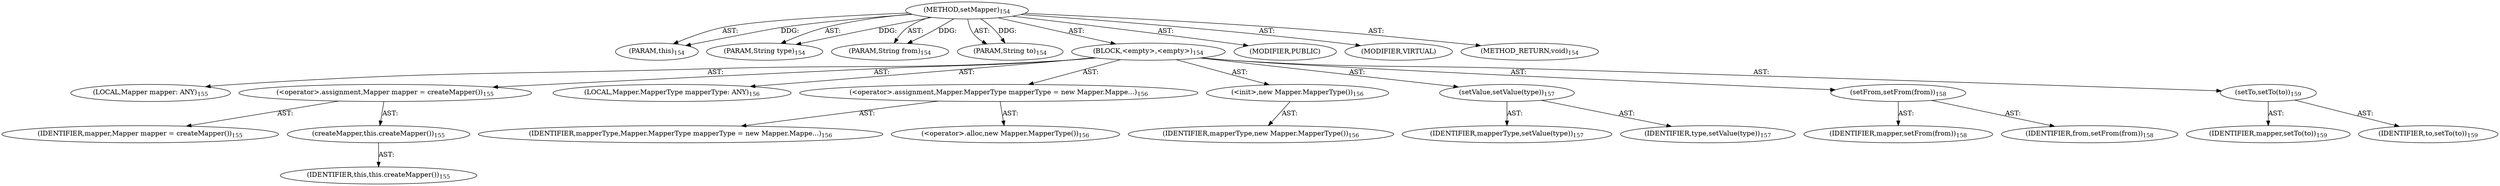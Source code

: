 digraph "setMapper" {  
"111669149707" [label = <(METHOD,setMapper)<SUB>154</SUB>> ]
"115964117000" [label = <(PARAM,this)<SUB>154</SUB>> ]
"115964117025" [label = <(PARAM,String type)<SUB>154</SUB>> ]
"115964117026" [label = <(PARAM,String from)<SUB>154</SUB>> ]
"115964117027" [label = <(PARAM,String to)<SUB>154</SUB>> ]
"25769803791" [label = <(BLOCK,&lt;empty&gt;,&lt;empty&gt;)<SUB>154</SUB>> ]
"94489280519" [label = <(LOCAL,Mapper mapper: ANY)<SUB>155</SUB>> ]
"30064771134" [label = <(&lt;operator&gt;.assignment,Mapper mapper = createMapper())<SUB>155</SUB>> ]
"68719476822" [label = <(IDENTIFIER,mapper,Mapper mapper = createMapper())<SUB>155</SUB>> ]
"30064771135" [label = <(createMapper,this.createMapper())<SUB>155</SUB>> ]
"68719476748" [label = <(IDENTIFIER,this,this.createMapper())<SUB>155</SUB>> ]
"94489280520" [label = <(LOCAL,Mapper.MapperType mapperType: ANY)<SUB>156</SUB>> ]
"30064771136" [label = <(&lt;operator&gt;.assignment,Mapper.MapperType mapperType = new Mapper.Mappe...)<SUB>156</SUB>> ]
"68719476823" [label = <(IDENTIFIER,mapperType,Mapper.MapperType mapperType = new Mapper.Mappe...)<SUB>156</SUB>> ]
"30064771137" [label = <(&lt;operator&gt;.alloc,new Mapper.MapperType())<SUB>156</SUB>> ]
"30064771138" [label = <(&lt;init&gt;,new Mapper.MapperType())<SUB>156</SUB>> ]
"68719476824" [label = <(IDENTIFIER,mapperType,new Mapper.MapperType())<SUB>156</SUB>> ]
"30064771139" [label = <(setValue,setValue(type))<SUB>157</SUB>> ]
"68719476825" [label = <(IDENTIFIER,mapperType,setValue(type))<SUB>157</SUB>> ]
"68719476826" [label = <(IDENTIFIER,type,setValue(type))<SUB>157</SUB>> ]
"30064771140" [label = <(setFrom,setFrom(from))<SUB>158</SUB>> ]
"68719476827" [label = <(IDENTIFIER,mapper,setFrom(from))<SUB>158</SUB>> ]
"68719476828" [label = <(IDENTIFIER,from,setFrom(from))<SUB>158</SUB>> ]
"30064771141" [label = <(setTo,setTo(to))<SUB>159</SUB>> ]
"68719476829" [label = <(IDENTIFIER,mapper,setTo(to))<SUB>159</SUB>> ]
"68719476830" [label = <(IDENTIFIER,to,setTo(to))<SUB>159</SUB>> ]
"133143986209" [label = <(MODIFIER,PUBLIC)> ]
"133143986210" [label = <(MODIFIER,VIRTUAL)> ]
"128849018891" [label = <(METHOD_RETURN,void)<SUB>154</SUB>> ]
  "111669149707" -> "115964117000"  [ label = "AST: "] 
  "111669149707" -> "115964117025"  [ label = "AST: "] 
  "111669149707" -> "115964117026"  [ label = "AST: "] 
  "111669149707" -> "115964117027"  [ label = "AST: "] 
  "111669149707" -> "25769803791"  [ label = "AST: "] 
  "111669149707" -> "133143986209"  [ label = "AST: "] 
  "111669149707" -> "133143986210"  [ label = "AST: "] 
  "111669149707" -> "128849018891"  [ label = "AST: "] 
  "25769803791" -> "94489280519"  [ label = "AST: "] 
  "25769803791" -> "30064771134"  [ label = "AST: "] 
  "25769803791" -> "94489280520"  [ label = "AST: "] 
  "25769803791" -> "30064771136"  [ label = "AST: "] 
  "25769803791" -> "30064771138"  [ label = "AST: "] 
  "25769803791" -> "30064771139"  [ label = "AST: "] 
  "25769803791" -> "30064771140"  [ label = "AST: "] 
  "25769803791" -> "30064771141"  [ label = "AST: "] 
  "30064771134" -> "68719476822"  [ label = "AST: "] 
  "30064771134" -> "30064771135"  [ label = "AST: "] 
  "30064771135" -> "68719476748"  [ label = "AST: "] 
  "30064771136" -> "68719476823"  [ label = "AST: "] 
  "30064771136" -> "30064771137"  [ label = "AST: "] 
  "30064771138" -> "68719476824"  [ label = "AST: "] 
  "30064771139" -> "68719476825"  [ label = "AST: "] 
  "30064771139" -> "68719476826"  [ label = "AST: "] 
  "30064771140" -> "68719476827"  [ label = "AST: "] 
  "30064771140" -> "68719476828"  [ label = "AST: "] 
  "30064771141" -> "68719476829"  [ label = "AST: "] 
  "30064771141" -> "68719476830"  [ label = "AST: "] 
  "111669149707" -> "115964117000"  [ label = "DDG: "] 
  "111669149707" -> "115964117025"  [ label = "DDG: "] 
  "111669149707" -> "115964117026"  [ label = "DDG: "] 
  "111669149707" -> "115964117027"  [ label = "DDG: "] 
}
